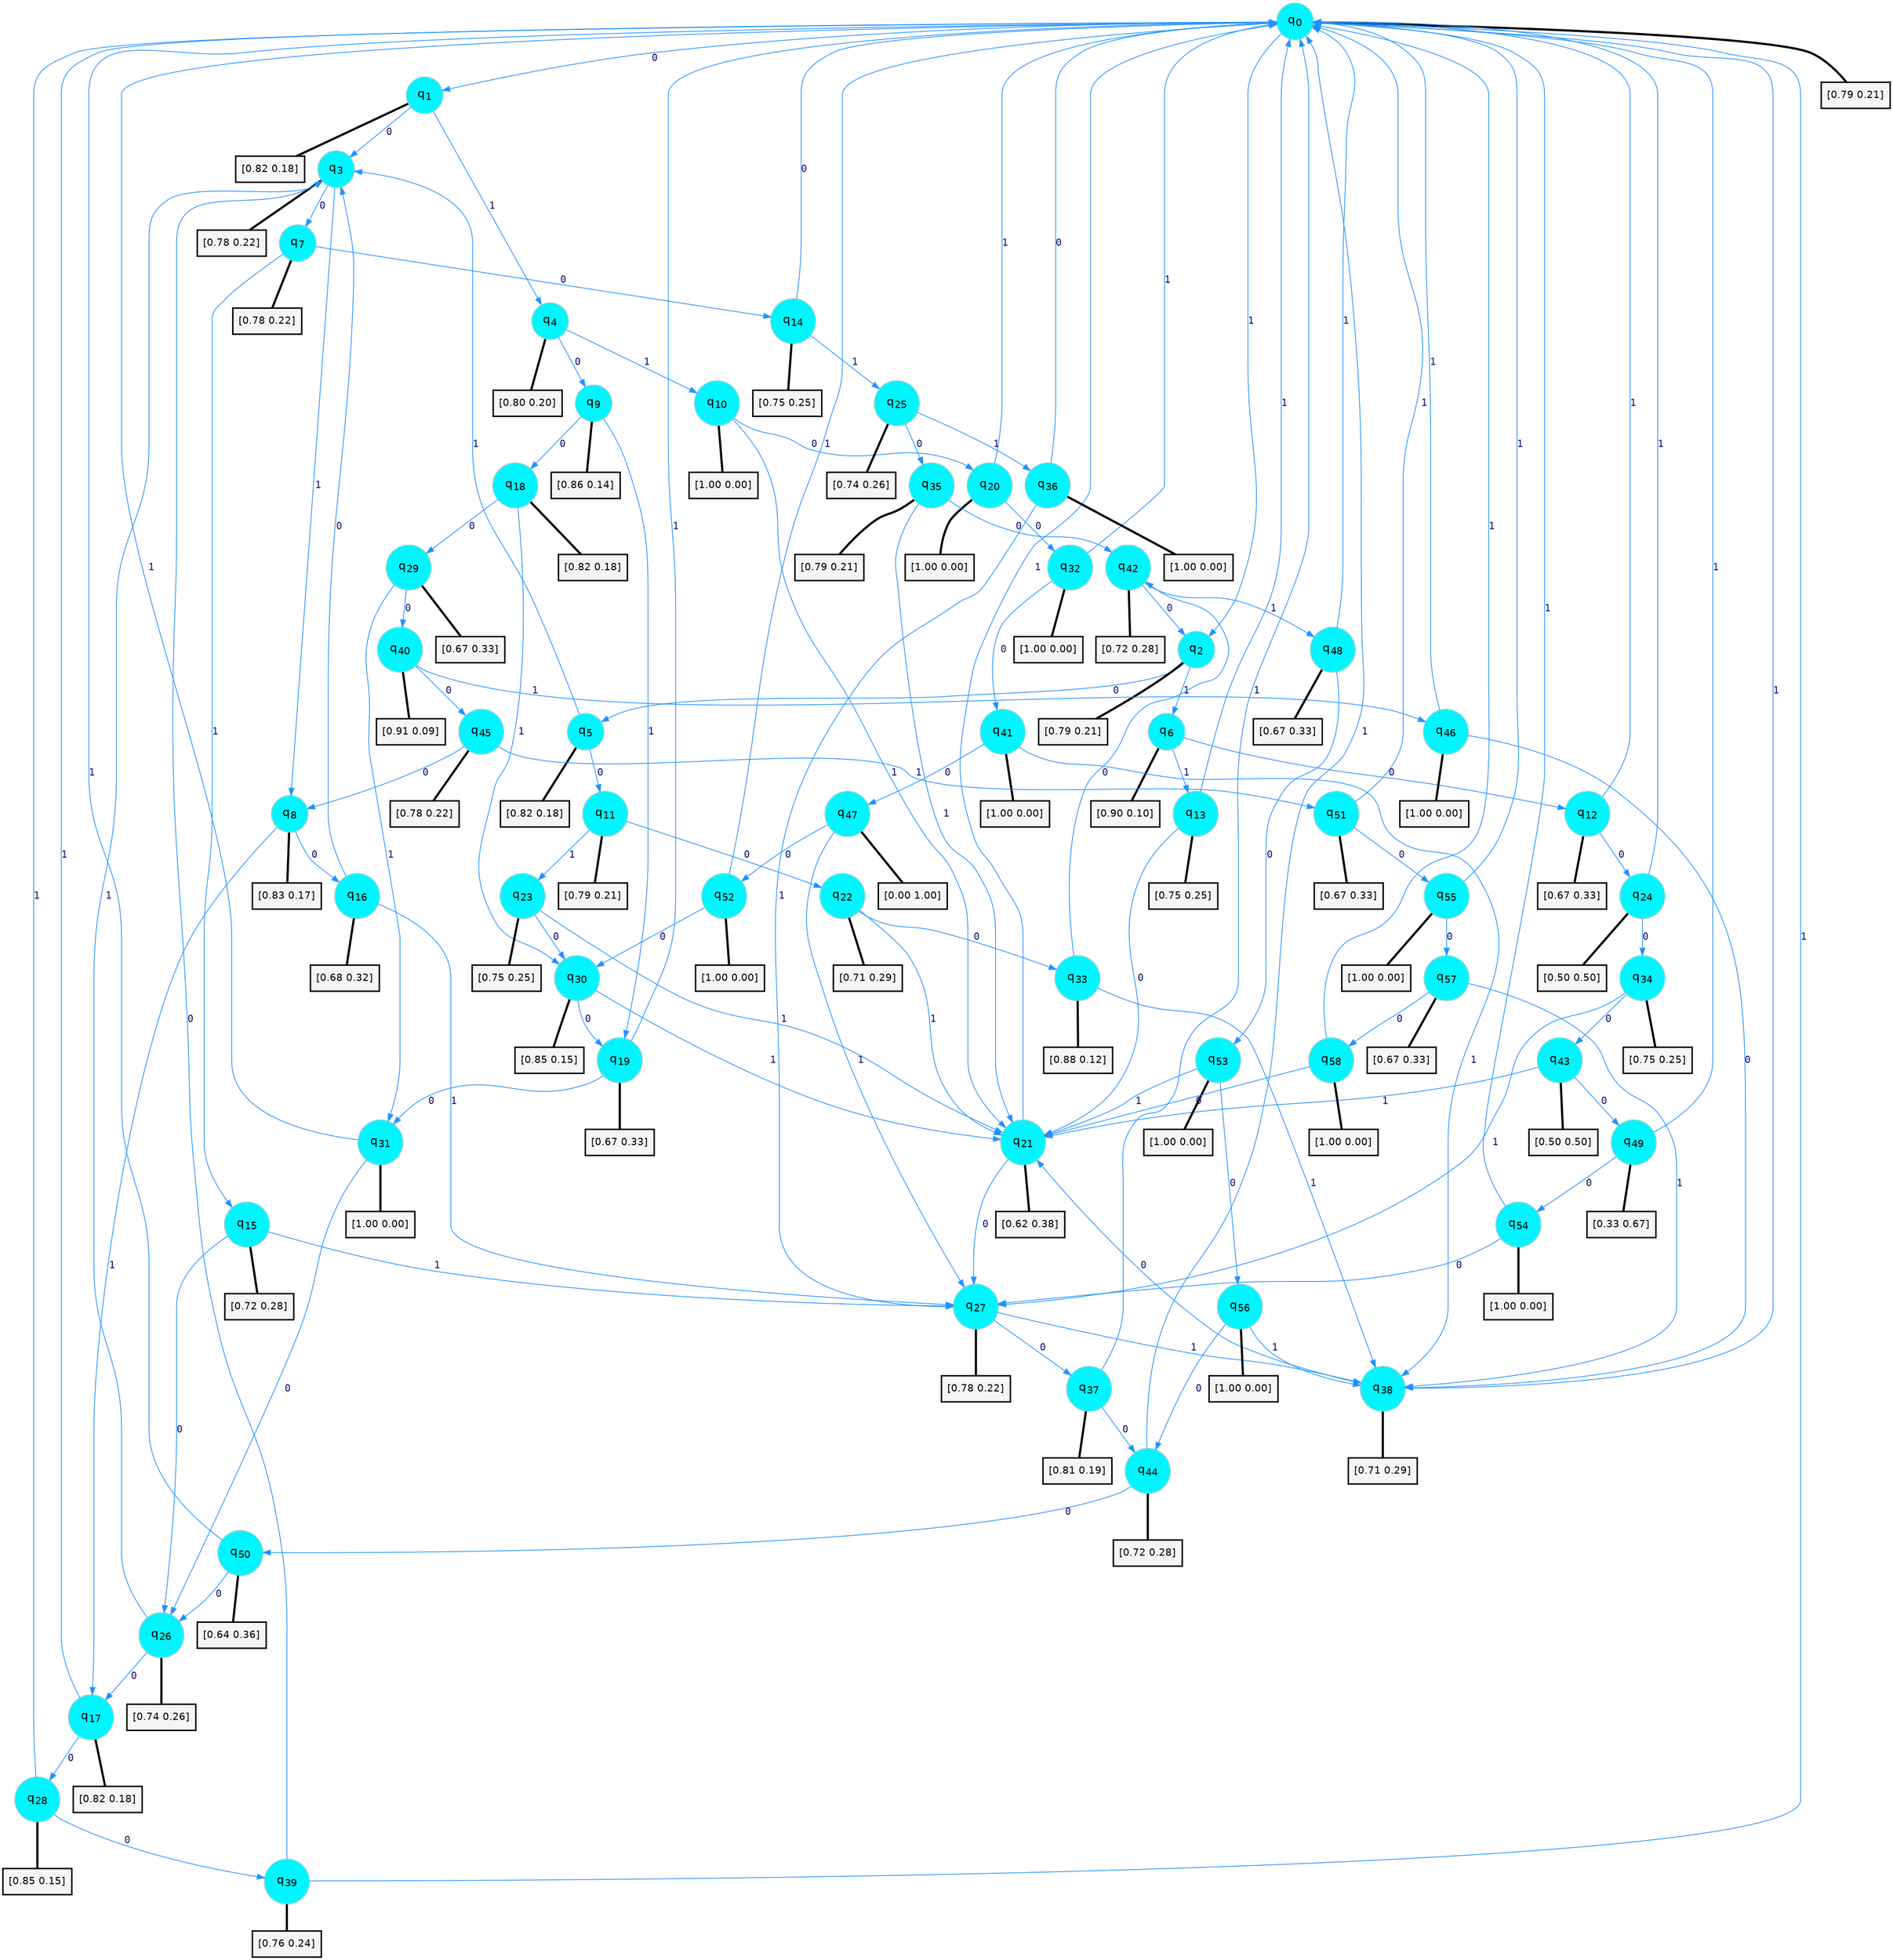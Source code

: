 digraph G {
graph [
bgcolor=transparent, dpi=300, rankdir=TD, size="40,25"];
node [
color=gray, fillcolor=turquoise1, fontcolor=black, fontname=Helvetica, fontsize=16, fontweight=bold, shape=circle, style=filled];
edge [
arrowsize=1, color=dodgerblue1, fontcolor=midnightblue, fontname=courier, fontweight=bold, penwidth=1, style=solid, weight=20];
0[label=<q<SUB>0</SUB>>];
1[label=<q<SUB>1</SUB>>];
2[label=<q<SUB>2</SUB>>];
3[label=<q<SUB>3</SUB>>];
4[label=<q<SUB>4</SUB>>];
5[label=<q<SUB>5</SUB>>];
6[label=<q<SUB>6</SUB>>];
7[label=<q<SUB>7</SUB>>];
8[label=<q<SUB>8</SUB>>];
9[label=<q<SUB>9</SUB>>];
10[label=<q<SUB>10</SUB>>];
11[label=<q<SUB>11</SUB>>];
12[label=<q<SUB>12</SUB>>];
13[label=<q<SUB>13</SUB>>];
14[label=<q<SUB>14</SUB>>];
15[label=<q<SUB>15</SUB>>];
16[label=<q<SUB>16</SUB>>];
17[label=<q<SUB>17</SUB>>];
18[label=<q<SUB>18</SUB>>];
19[label=<q<SUB>19</SUB>>];
20[label=<q<SUB>20</SUB>>];
21[label=<q<SUB>21</SUB>>];
22[label=<q<SUB>22</SUB>>];
23[label=<q<SUB>23</SUB>>];
24[label=<q<SUB>24</SUB>>];
25[label=<q<SUB>25</SUB>>];
26[label=<q<SUB>26</SUB>>];
27[label=<q<SUB>27</SUB>>];
28[label=<q<SUB>28</SUB>>];
29[label=<q<SUB>29</SUB>>];
30[label=<q<SUB>30</SUB>>];
31[label=<q<SUB>31</SUB>>];
32[label=<q<SUB>32</SUB>>];
33[label=<q<SUB>33</SUB>>];
34[label=<q<SUB>34</SUB>>];
35[label=<q<SUB>35</SUB>>];
36[label=<q<SUB>36</SUB>>];
37[label=<q<SUB>37</SUB>>];
38[label=<q<SUB>38</SUB>>];
39[label=<q<SUB>39</SUB>>];
40[label=<q<SUB>40</SUB>>];
41[label=<q<SUB>41</SUB>>];
42[label=<q<SUB>42</SUB>>];
43[label=<q<SUB>43</SUB>>];
44[label=<q<SUB>44</SUB>>];
45[label=<q<SUB>45</SUB>>];
46[label=<q<SUB>46</SUB>>];
47[label=<q<SUB>47</SUB>>];
48[label=<q<SUB>48</SUB>>];
49[label=<q<SUB>49</SUB>>];
50[label=<q<SUB>50</SUB>>];
51[label=<q<SUB>51</SUB>>];
52[label=<q<SUB>52</SUB>>];
53[label=<q<SUB>53</SUB>>];
54[label=<q<SUB>54</SUB>>];
55[label=<q<SUB>55</SUB>>];
56[label=<q<SUB>56</SUB>>];
57[label=<q<SUB>57</SUB>>];
58[label=<q<SUB>58</SUB>>];
59[label="[0.79 0.21]", shape=box,fontcolor=black, fontname=Helvetica, fontsize=14, penwidth=2, fillcolor=whitesmoke,color=black];
60[label="[0.82 0.18]", shape=box,fontcolor=black, fontname=Helvetica, fontsize=14, penwidth=2, fillcolor=whitesmoke,color=black];
61[label="[0.79 0.21]", shape=box,fontcolor=black, fontname=Helvetica, fontsize=14, penwidth=2, fillcolor=whitesmoke,color=black];
62[label="[0.78 0.22]", shape=box,fontcolor=black, fontname=Helvetica, fontsize=14, penwidth=2, fillcolor=whitesmoke,color=black];
63[label="[0.80 0.20]", shape=box,fontcolor=black, fontname=Helvetica, fontsize=14, penwidth=2, fillcolor=whitesmoke,color=black];
64[label="[0.82 0.18]", shape=box,fontcolor=black, fontname=Helvetica, fontsize=14, penwidth=2, fillcolor=whitesmoke,color=black];
65[label="[0.90 0.10]", shape=box,fontcolor=black, fontname=Helvetica, fontsize=14, penwidth=2, fillcolor=whitesmoke,color=black];
66[label="[0.78 0.22]", shape=box,fontcolor=black, fontname=Helvetica, fontsize=14, penwidth=2, fillcolor=whitesmoke,color=black];
67[label="[0.83 0.17]", shape=box,fontcolor=black, fontname=Helvetica, fontsize=14, penwidth=2, fillcolor=whitesmoke,color=black];
68[label="[0.86 0.14]", shape=box,fontcolor=black, fontname=Helvetica, fontsize=14, penwidth=2, fillcolor=whitesmoke,color=black];
69[label="[1.00 0.00]", shape=box,fontcolor=black, fontname=Helvetica, fontsize=14, penwidth=2, fillcolor=whitesmoke,color=black];
70[label="[0.79 0.21]", shape=box,fontcolor=black, fontname=Helvetica, fontsize=14, penwidth=2, fillcolor=whitesmoke,color=black];
71[label="[0.67 0.33]", shape=box,fontcolor=black, fontname=Helvetica, fontsize=14, penwidth=2, fillcolor=whitesmoke,color=black];
72[label="[0.75 0.25]", shape=box,fontcolor=black, fontname=Helvetica, fontsize=14, penwidth=2, fillcolor=whitesmoke,color=black];
73[label="[0.75 0.25]", shape=box,fontcolor=black, fontname=Helvetica, fontsize=14, penwidth=2, fillcolor=whitesmoke,color=black];
74[label="[0.72 0.28]", shape=box,fontcolor=black, fontname=Helvetica, fontsize=14, penwidth=2, fillcolor=whitesmoke,color=black];
75[label="[0.68 0.32]", shape=box,fontcolor=black, fontname=Helvetica, fontsize=14, penwidth=2, fillcolor=whitesmoke,color=black];
76[label="[0.82 0.18]", shape=box,fontcolor=black, fontname=Helvetica, fontsize=14, penwidth=2, fillcolor=whitesmoke,color=black];
77[label="[0.82 0.18]", shape=box,fontcolor=black, fontname=Helvetica, fontsize=14, penwidth=2, fillcolor=whitesmoke,color=black];
78[label="[0.67 0.33]", shape=box,fontcolor=black, fontname=Helvetica, fontsize=14, penwidth=2, fillcolor=whitesmoke,color=black];
79[label="[1.00 0.00]", shape=box,fontcolor=black, fontname=Helvetica, fontsize=14, penwidth=2, fillcolor=whitesmoke,color=black];
80[label="[0.62 0.38]", shape=box,fontcolor=black, fontname=Helvetica, fontsize=14, penwidth=2, fillcolor=whitesmoke,color=black];
81[label="[0.71 0.29]", shape=box,fontcolor=black, fontname=Helvetica, fontsize=14, penwidth=2, fillcolor=whitesmoke,color=black];
82[label="[0.75 0.25]", shape=box,fontcolor=black, fontname=Helvetica, fontsize=14, penwidth=2, fillcolor=whitesmoke,color=black];
83[label="[0.50 0.50]", shape=box,fontcolor=black, fontname=Helvetica, fontsize=14, penwidth=2, fillcolor=whitesmoke,color=black];
84[label="[0.74 0.26]", shape=box,fontcolor=black, fontname=Helvetica, fontsize=14, penwidth=2, fillcolor=whitesmoke,color=black];
85[label="[0.74 0.26]", shape=box,fontcolor=black, fontname=Helvetica, fontsize=14, penwidth=2, fillcolor=whitesmoke,color=black];
86[label="[0.78 0.22]", shape=box,fontcolor=black, fontname=Helvetica, fontsize=14, penwidth=2, fillcolor=whitesmoke,color=black];
87[label="[0.85 0.15]", shape=box,fontcolor=black, fontname=Helvetica, fontsize=14, penwidth=2, fillcolor=whitesmoke,color=black];
88[label="[0.67 0.33]", shape=box,fontcolor=black, fontname=Helvetica, fontsize=14, penwidth=2, fillcolor=whitesmoke,color=black];
89[label="[0.85 0.15]", shape=box,fontcolor=black, fontname=Helvetica, fontsize=14, penwidth=2, fillcolor=whitesmoke,color=black];
90[label="[1.00 0.00]", shape=box,fontcolor=black, fontname=Helvetica, fontsize=14, penwidth=2, fillcolor=whitesmoke,color=black];
91[label="[1.00 0.00]", shape=box,fontcolor=black, fontname=Helvetica, fontsize=14, penwidth=2, fillcolor=whitesmoke,color=black];
92[label="[0.88 0.12]", shape=box,fontcolor=black, fontname=Helvetica, fontsize=14, penwidth=2, fillcolor=whitesmoke,color=black];
93[label="[0.75 0.25]", shape=box,fontcolor=black, fontname=Helvetica, fontsize=14, penwidth=2, fillcolor=whitesmoke,color=black];
94[label="[0.79 0.21]", shape=box,fontcolor=black, fontname=Helvetica, fontsize=14, penwidth=2, fillcolor=whitesmoke,color=black];
95[label="[1.00 0.00]", shape=box,fontcolor=black, fontname=Helvetica, fontsize=14, penwidth=2, fillcolor=whitesmoke,color=black];
96[label="[0.81 0.19]", shape=box,fontcolor=black, fontname=Helvetica, fontsize=14, penwidth=2, fillcolor=whitesmoke,color=black];
97[label="[0.71 0.29]", shape=box,fontcolor=black, fontname=Helvetica, fontsize=14, penwidth=2, fillcolor=whitesmoke,color=black];
98[label="[0.76 0.24]", shape=box,fontcolor=black, fontname=Helvetica, fontsize=14, penwidth=2, fillcolor=whitesmoke,color=black];
99[label="[0.91 0.09]", shape=box,fontcolor=black, fontname=Helvetica, fontsize=14, penwidth=2, fillcolor=whitesmoke,color=black];
100[label="[1.00 0.00]", shape=box,fontcolor=black, fontname=Helvetica, fontsize=14, penwidth=2, fillcolor=whitesmoke,color=black];
101[label="[0.72 0.28]", shape=box,fontcolor=black, fontname=Helvetica, fontsize=14, penwidth=2, fillcolor=whitesmoke,color=black];
102[label="[0.50 0.50]", shape=box,fontcolor=black, fontname=Helvetica, fontsize=14, penwidth=2, fillcolor=whitesmoke,color=black];
103[label="[0.72 0.28]", shape=box,fontcolor=black, fontname=Helvetica, fontsize=14, penwidth=2, fillcolor=whitesmoke,color=black];
104[label="[0.78 0.22]", shape=box,fontcolor=black, fontname=Helvetica, fontsize=14, penwidth=2, fillcolor=whitesmoke,color=black];
105[label="[1.00 0.00]", shape=box,fontcolor=black, fontname=Helvetica, fontsize=14, penwidth=2, fillcolor=whitesmoke,color=black];
106[label="[0.00 1.00]", shape=box,fontcolor=black, fontname=Helvetica, fontsize=14, penwidth=2, fillcolor=whitesmoke,color=black];
107[label="[0.67 0.33]", shape=box,fontcolor=black, fontname=Helvetica, fontsize=14, penwidth=2, fillcolor=whitesmoke,color=black];
108[label="[0.33 0.67]", shape=box,fontcolor=black, fontname=Helvetica, fontsize=14, penwidth=2, fillcolor=whitesmoke,color=black];
109[label="[0.64 0.36]", shape=box,fontcolor=black, fontname=Helvetica, fontsize=14, penwidth=2, fillcolor=whitesmoke,color=black];
110[label="[0.67 0.33]", shape=box,fontcolor=black, fontname=Helvetica, fontsize=14, penwidth=2, fillcolor=whitesmoke,color=black];
111[label="[1.00 0.00]", shape=box,fontcolor=black, fontname=Helvetica, fontsize=14, penwidth=2, fillcolor=whitesmoke,color=black];
112[label="[1.00 0.00]", shape=box,fontcolor=black, fontname=Helvetica, fontsize=14, penwidth=2, fillcolor=whitesmoke,color=black];
113[label="[1.00 0.00]", shape=box,fontcolor=black, fontname=Helvetica, fontsize=14, penwidth=2, fillcolor=whitesmoke,color=black];
114[label="[1.00 0.00]", shape=box,fontcolor=black, fontname=Helvetica, fontsize=14, penwidth=2, fillcolor=whitesmoke,color=black];
115[label="[1.00 0.00]", shape=box,fontcolor=black, fontname=Helvetica, fontsize=14, penwidth=2, fillcolor=whitesmoke,color=black];
116[label="[0.67 0.33]", shape=box,fontcolor=black, fontname=Helvetica, fontsize=14, penwidth=2, fillcolor=whitesmoke,color=black];
117[label="[1.00 0.00]", shape=box,fontcolor=black, fontname=Helvetica, fontsize=14, penwidth=2, fillcolor=whitesmoke,color=black];
0->1 [label=0];
0->2 [label=1];
0->59 [arrowhead=none, penwidth=3,color=black];
1->3 [label=0];
1->4 [label=1];
1->60 [arrowhead=none, penwidth=3,color=black];
2->5 [label=0];
2->6 [label=1];
2->61 [arrowhead=none, penwidth=3,color=black];
3->7 [label=0];
3->8 [label=1];
3->62 [arrowhead=none, penwidth=3,color=black];
4->9 [label=0];
4->10 [label=1];
4->63 [arrowhead=none, penwidth=3,color=black];
5->11 [label=0];
5->3 [label=1];
5->64 [arrowhead=none, penwidth=3,color=black];
6->12 [label=0];
6->13 [label=1];
6->65 [arrowhead=none, penwidth=3,color=black];
7->14 [label=0];
7->15 [label=1];
7->66 [arrowhead=none, penwidth=3,color=black];
8->16 [label=0];
8->17 [label=1];
8->67 [arrowhead=none, penwidth=3,color=black];
9->18 [label=0];
9->19 [label=1];
9->68 [arrowhead=none, penwidth=3,color=black];
10->20 [label=0];
10->21 [label=1];
10->69 [arrowhead=none, penwidth=3,color=black];
11->22 [label=0];
11->23 [label=1];
11->70 [arrowhead=none, penwidth=3,color=black];
12->24 [label=0];
12->0 [label=1];
12->71 [arrowhead=none, penwidth=3,color=black];
13->21 [label=0];
13->0 [label=1];
13->72 [arrowhead=none, penwidth=3,color=black];
14->0 [label=0];
14->25 [label=1];
14->73 [arrowhead=none, penwidth=3,color=black];
15->26 [label=0];
15->27 [label=1];
15->74 [arrowhead=none, penwidth=3,color=black];
16->3 [label=0];
16->27 [label=1];
16->75 [arrowhead=none, penwidth=3,color=black];
17->28 [label=0];
17->0 [label=1];
17->76 [arrowhead=none, penwidth=3,color=black];
18->29 [label=0];
18->30 [label=1];
18->77 [arrowhead=none, penwidth=3,color=black];
19->31 [label=0];
19->0 [label=1];
19->78 [arrowhead=none, penwidth=3,color=black];
20->32 [label=0];
20->0 [label=1];
20->79 [arrowhead=none, penwidth=3,color=black];
21->27 [label=0];
21->0 [label=1];
21->80 [arrowhead=none, penwidth=3,color=black];
22->33 [label=0];
22->21 [label=1];
22->81 [arrowhead=none, penwidth=3,color=black];
23->30 [label=0];
23->21 [label=1];
23->82 [arrowhead=none, penwidth=3,color=black];
24->34 [label=0];
24->0 [label=1];
24->83 [arrowhead=none, penwidth=3,color=black];
25->35 [label=0];
25->36 [label=1];
25->84 [arrowhead=none, penwidth=3,color=black];
26->17 [label=0];
26->3 [label=1];
26->85 [arrowhead=none, penwidth=3,color=black];
27->37 [label=0];
27->38 [label=1];
27->86 [arrowhead=none, penwidth=3,color=black];
28->39 [label=0];
28->0 [label=1];
28->87 [arrowhead=none, penwidth=3,color=black];
29->40 [label=0];
29->31 [label=1];
29->88 [arrowhead=none, penwidth=3,color=black];
30->19 [label=0];
30->21 [label=1];
30->89 [arrowhead=none, penwidth=3,color=black];
31->26 [label=0];
31->0 [label=1];
31->90 [arrowhead=none, penwidth=3,color=black];
32->41 [label=0];
32->0 [label=1];
32->91 [arrowhead=none, penwidth=3,color=black];
33->42 [label=0];
33->38 [label=1];
33->92 [arrowhead=none, penwidth=3,color=black];
34->43 [label=0];
34->27 [label=1];
34->93 [arrowhead=none, penwidth=3,color=black];
35->42 [label=0];
35->21 [label=1];
35->94 [arrowhead=none, penwidth=3,color=black];
36->0 [label=0];
36->27 [label=1];
36->95 [arrowhead=none, penwidth=3,color=black];
37->44 [label=0];
37->0 [label=1];
37->96 [arrowhead=none, penwidth=3,color=black];
38->21 [label=0];
38->0 [label=1];
38->97 [arrowhead=none, penwidth=3,color=black];
39->3 [label=0];
39->0 [label=1];
39->98 [arrowhead=none, penwidth=3,color=black];
40->45 [label=0];
40->46 [label=1];
40->99 [arrowhead=none, penwidth=3,color=black];
41->47 [label=0];
41->38 [label=1];
41->100 [arrowhead=none, penwidth=3,color=black];
42->2 [label=0];
42->48 [label=1];
42->101 [arrowhead=none, penwidth=3,color=black];
43->49 [label=0];
43->21 [label=1];
43->102 [arrowhead=none, penwidth=3,color=black];
44->50 [label=0];
44->0 [label=1];
44->103 [arrowhead=none, penwidth=3,color=black];
45->8 [label=0];
45->51 [label=1];
45->104 [arrowhead=none, penwidth=3,color=black];
46->38 [label=0];
46->0 [label=1];
46->105 [arrowhead=none, penwidth=3,color=black];
47->52 [label=0];
47->27 [label=1];
47->106 [arrowhead=none, penwidth=3,color=black];
48->53 [label=0];
48->0 [label=1];
48->107 [arrowhead=none, penwidth=3,color=black];
49->54 [label=0];
49->0 [label=1];
49->108 [arrowhead=none, penwidth=3,color=black];
50->26 [label=0];
50->0 [label=1];
50->109 [arrowhead=none, penwidth=3,color=black];
51->55 [label=0];
51->0 [label=1];
51->110 [arrowhead=none, penwidth=3,color=black];
52->30 [label=0];
52->0 [label=1];
52->111 [arrowhead=none, penwidth=3,color=black];
53->56 [label=0];
53->21 [label=1];
53->112 [arrowhead=none, penwidth=3,color=black];
54->27 [label=0];
54->0 [label=1];
54->113 [arrowhead=none, penwidth=3,color=black];
55->57 [label=0];
55->0 [label=1];
55->114 [arrowhead=none, penwidth=3,color=black];
56->44 [label=0];
56->38 [label=1];
56->115 [arrowhead=none, penwidth=3,color=black];
57->58 [label=0];
57->38 [label=1];
57->116 [arrowhead=none, penwidth=3,color=black];
58->21 [label=0];
58->0 [label=1];
58->117 [arrowhead=none, penwidth=3,color=black];
}
